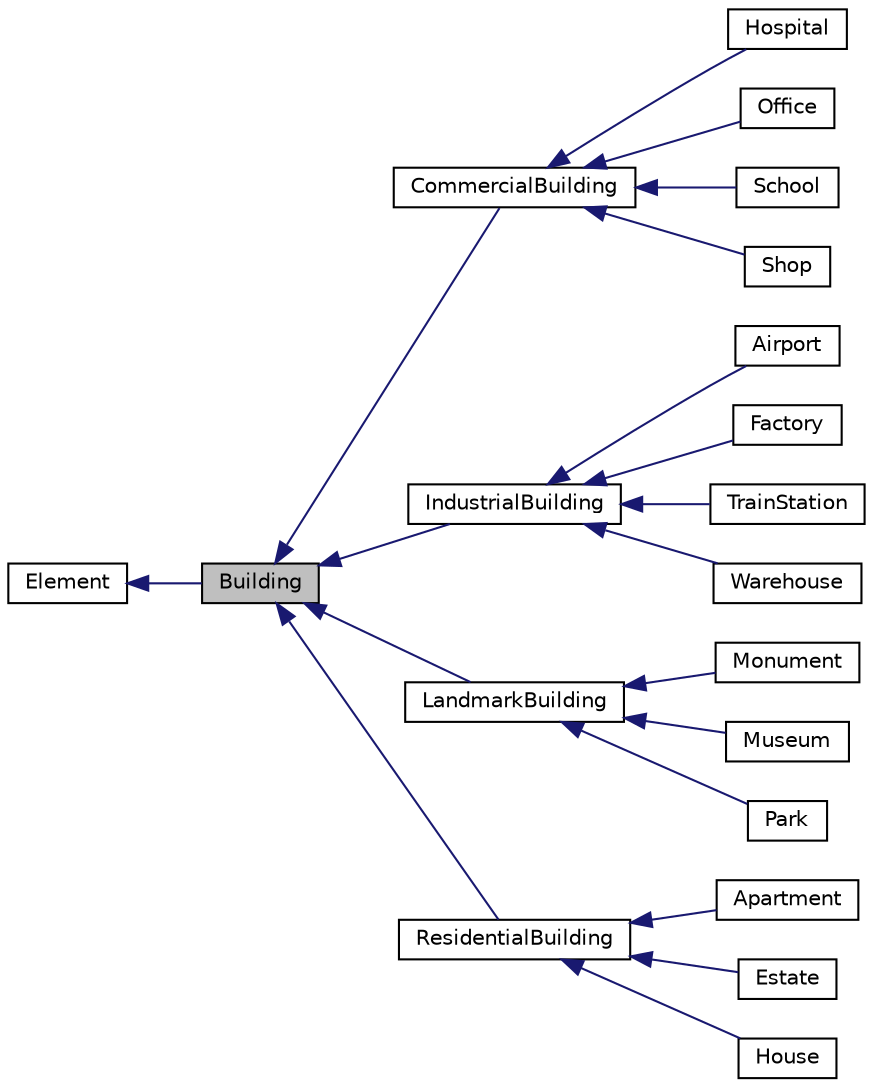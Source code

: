 digraph "Building"
{
 // LATEX_PDF_SIZE
  edge [fontname="Helvetica",fontsize="10",labelfontname="Helvetica",labelfontsize="10"];
  node [fontname="Helvetica",fontsize="10",shape=record];
  rankdir="LR";
  Node1 [label="Building",height=0.2,width=0.4,color="black", fillcolor="grey75", style="filled", fontcolor="black",tooltip="Base class for all types of buildings."];
  Node2 -> Node1 [dir="back",color="midnightblue",fontsize="10",style="solid",fontname="Helvetica"];
  Node2 [label="Element",height=0.2,width=0.4,color="black", fillcolor="white", style="filled",URL="$classElement.html",tooltip="Base class for elements that accept a visitor."];
  Node1 -> Node3 [dir="back",color="midnightblue",fontsize="10",style="solid",fontname="Helvetica"];
  Node3 [label="CommercialBuilding",height=0.2,width=0.4,color="black", fillcolor="white", style="filled",URL="$classCommercialBuilding.html",tooltip="Abstract class representing commercial buildings."];
  Node3 -> Node4 [dir="back",color="midnightblue",fontsize="10",style="solid",fontname="Helvetica"];
  Node4 [label="Hospital",height=0.2,width=0.4,color="black", fillcolor="white", style="filled",URL="$classHospital.html",tooltip="Class representing a hospital as a subtype of CommercialBuilding."];
  Node3 -> Node5 [dir="back",color="midnightblue",fontsize="10",style="solid",fontname="Helvetica"];
  Node5 [label="Office",height=0.2,width=0.4,color="black", fillcolor="white", style="filled",URL="$classOffice.html",tooltip="Class representing an office as a subtype of CommercialBuilding."];
  Node3 -> Node6 [dir="back",color="midnightblue",fontsize="10",style="solid",fontname="Helvetica"];
  Node6 [label="School",height=0.2,width=0.4,color="black", fillcolor="white", style="filled",URL="$classSchool.html",tooltip="Class representing a school as a subtype of CommercialBuilding."];
  Node3 -> Node7 [dir="back",color="midnightblue",fontsize="10",style="solid",fontname="Helvetica"];
  Node7 [label="Shop",height=0.2,width=0.4,color="black", fillcolor="white", style="filled",URL="$classShop.html",tooltip="Class representing a shop as a subtype of CommercialBuilding."];
  Node1 -> Node8 [dir="back",color="midnightblue",fontsize="10",style="solid",fontname="Helvetica"];
  Node8 [label="IndustrialBuilding",height=0.2,width=0.4,color="black", fillcolor="white", style="filled",URL="$classIndustrialBuilding.html",tooltip="Abstract base class for industrial buildings."];
  Node8 -> Node9 [dir="back",color="midnightblue",fontsize="10",style="solid",fontname="Helvetica"];
  Node9 [label="Airport",height=0.2,width=0.4,color="black", fillcolor="white", style="filled",URL="$classAirport.html",tooltip="Represents an airport, a subtype of IndustrialBuilding."];
  Node8 -> Node10 [dir="back",color="midnightblue",fontsize="10",style="solid",fontname="Helvetica"];
  Node10 [label="Factory",height=0.2,width=0.4,color="black", fillcolor="white", style="filled",URL="$classFactory.html",tooltip="Class representing a factory as a subtype of IndustrialBuilding."];
  Node8 -> Node11 [dir="back",color="midnightblue",fontsize="10",style="solid",fontname="Helvetica"];
  Node11 [label="TrainStation",height=0.2,width=0.4,color="black", fillcolor="white", style="filled",URL="$classTrainStation.html",tooltip="Represents a train station, a subtype of IndustrialBuilding."];
  Node8 -> Node12 [dir="back",color="midnightblue",fontsize="10",style="solid",fontname="Helvetica"];
  Node12 [label="Warehouse",height=0.2,width=0.4,color="black", fillcolor="white", style="filled",URL="$classWarehouse.html",tooltip="Represents a warehouse, a type of industrial building."];
  Node1 -> Node13 [dir="back",color="midnightblue",fontsize="10",style="solid",fontname="Helvetica"];
  Node13 [label="LandmarkBuilding",height=0.2,width=0.4,color="black", fillcolor="white", style="filled",URL="$classLandmarkBuilding.html",tooltip="Abstract base class representing landmark buildings."];
  Node13 -> Node14 [dir="back",color="midnightblue",fontsize="10",style="solid",fontname="Helvetica"];
  Node14 [label="Monument",height=0.2,width=0.4,color="black", fillcolor="white", style="filled",URL="$classMonument.html",tooltip="The Monument class, a specific type of LandmarkBuilding."];
  Node13 -> Node15 [dir="back",color="midnightblue",fontsize="10",style="solid",fontname="Helvetica"];
  Node15 [label="Museum",height=0.2,width=0.4,color="black", fillcolor="white", style="filled",URL="$classMuseum.html",tooltip="The Museum class, a specific type of LandmarkBuilding."];
  Node13 -> Node16 [dir="back",color="midnightblue",fontsize="10",style="solid",fontname="Helvetica"];
  Node16 [label="Park",height=0.2,width=0.4,color="black", fillcolor="white", style="filled",URL="$classPark.html",tooltip="Concrete class representing a public park."];
  Node1 -> Node17 [dir="back",color="midnightblue",fontsize="10",style="solid",fontname="Helvetica"];
  Node17 [label="ResidentialBuilding",height=0.2,width=0.4,color="black", fillcolor="white", style="filled",URL="$classResidentialBuilding.html",tooltip="Abstract base class for residential buildings."];
  Node17 -> Node18 [dir="back",color="midnightblue",fontsize="10",style="solid",fontname="Helvetica"];
  Node18 [label="Apartment",height=0.2,width=0.4,color="black", fillcolor="white", style="filled",URL="$classApartment.html",tooltip="Represents an apartment building with multiple residential units."];
  Node17 -> Node19 [dir="back",color="midnightblue",fontsize="10",style="solid",fontname="Helvetica"];
  Node19 [label="Estate",height=0.2,width=0.4,color="black", fillcolor="white", style="filled",URL="$classEstate.html",tooltip="Represents a residential estate with luxury features."];
  Node17 -> Node20 [dir="back",color="midnightblue",fontsize="10",style="solid",fontname="Helvetica"];
  Node20 [label="House",height=0.2,width=0.4,color="black", fillcolor="white", style="filled",URL="$classHouse.html",tooltip="Represents a residential house with specific attributes and behavior."];
}
